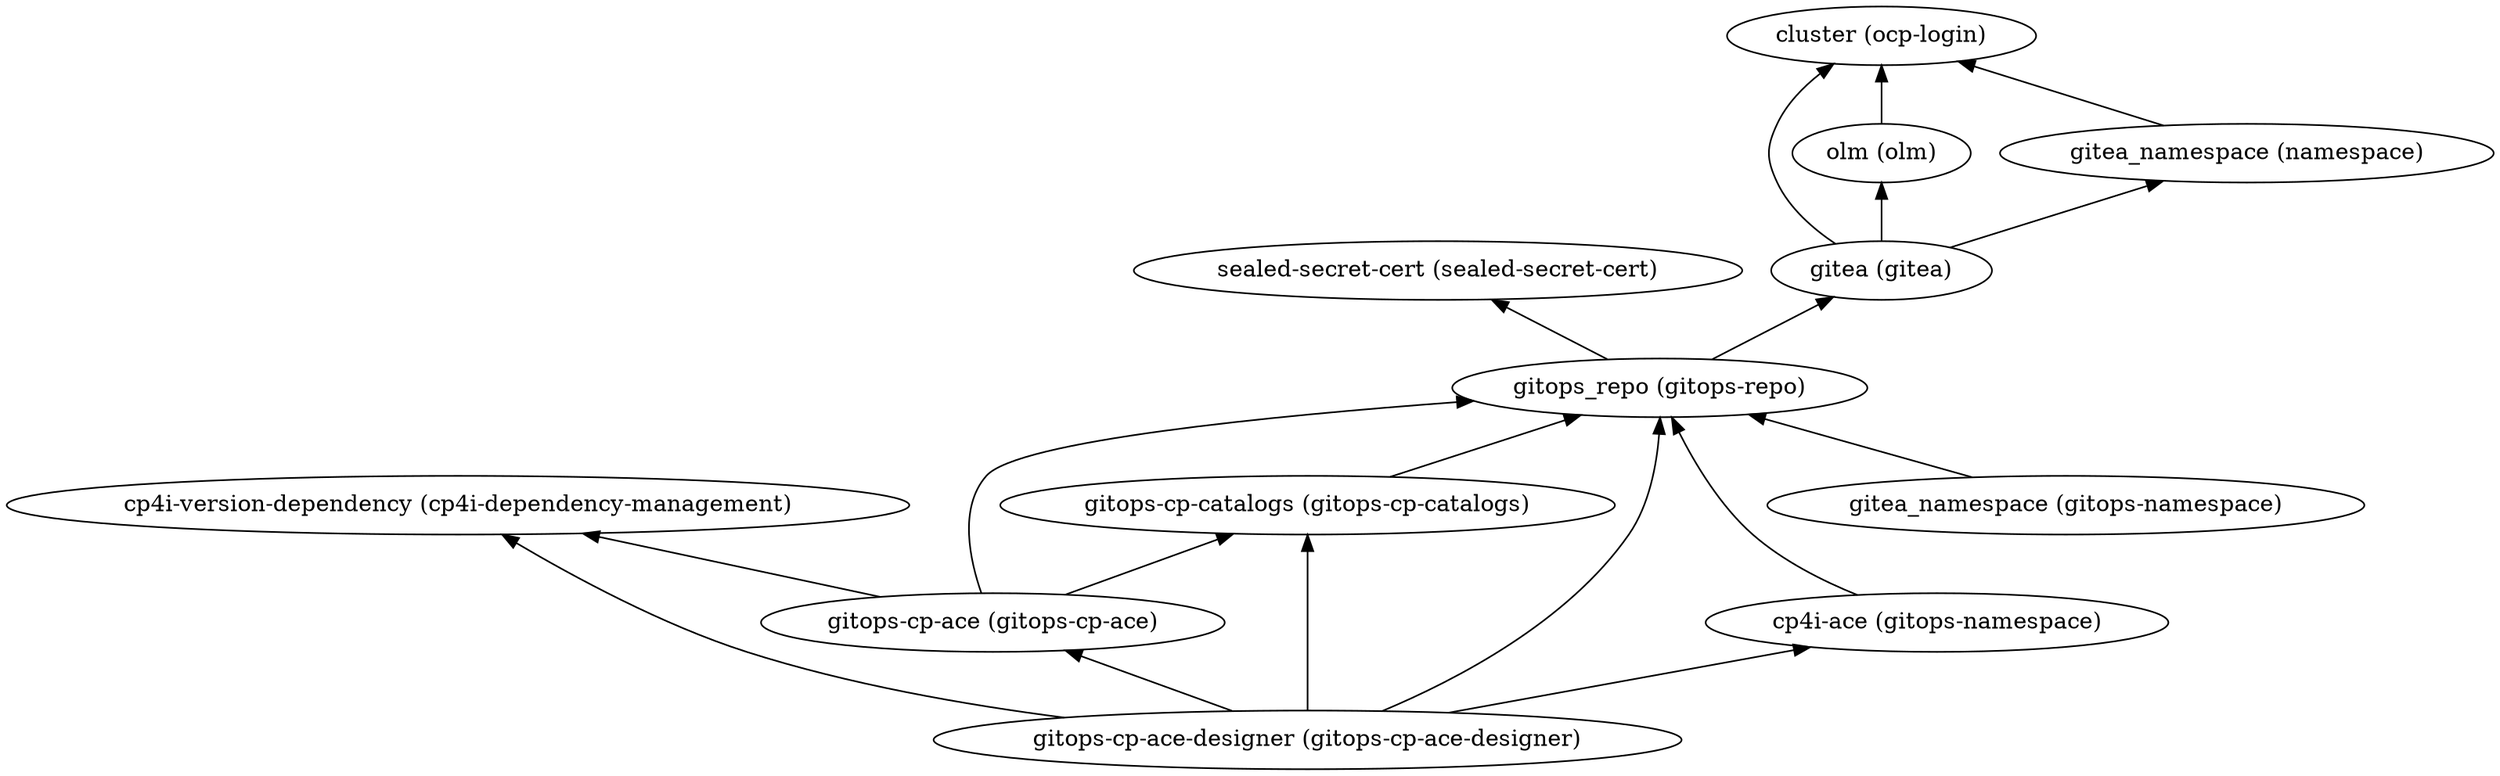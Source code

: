 digraph {
    rankdir="BT"
    "cp4i-version-dependency (cp4i-dependency-management)"
"gitops-cp-ace (gitops-cp-ace)" -> "gitops_repo (gitops-repo)"
"gitops-cp-ace (gitops-cp-ace)" -> "gitops-cp-catalogs (gitops-cp-catalogs)"
"gitops-cp-ace (gitops-cp-ace)" -> "cp4i-version-dependency (cp4i-dependency-management)"
"gitops-cp-ace (gitops-cp-ace)"
"gitops_repo (gitops-repo)" -> "sealed-secret-cert (sealed-secret-cert)"
"gitops_repo (gitops-repo)" -> "gitea (gitea)"
"gitops_repo (gitops-repo)"
"sealed-secret-cert (sealed-secret-cert)"
"gitea (gitea)" -> "cluster (ocp-login)"
"gitea (gitea)" -> "olm (olm)"
"gitea (gitea)" -> "gitea_namespace (namespace)"
"gitea (gitea)"
"cluster (ocp-login)"
"olm (olm)" -> "cluster (ocp-login)"
"olm (olm)"
"gitea_namespace (namespace)" -> "cluster (ocp-login)"
"gitea_namespace (namespace)"
"gitops-cp-catalogs (gitops-cp-catalogs)" -> "gitops_repo (gitops-repo)"
"gitops-cp-catalogs (gitops-cp-catalogs)"
"gitops-cp-ace-designer (gitops-cp-ace-designer)" -> "gitops_repo (gitops-repo)"
"gitops-cp-ace-designer (gitops-cp-ace-designer)" -> "cp4i-ace (gitops-namespace)"
"gitops-cp-ace-designer (gitops-cp-ace-designer)" -> "gitops-cp-catalogs (gitops-cp-catalogs)"
"gitops-cp-ace-designer (gitops-cp-ace-designer)" -> "cp4i-version-dependency (cp4i-dependency-management)"
"gitops-cp-ace-designer (gitops-cp-ace-designer)" -> "gitops-cp-ace (gitops-cp-ace)"
"gitops-cp-ace-designer (gitops-cp-ace-designer)"
"cp4i-ace (gitops-namespace)" -> "gitops_repo (gitops-repo)"
"cp4i-ace (gitops-namespace)"
"gitea_namespace (gitops-namespace)" -> "gitops_repo (gitops-repo)"
"gitea_namespace (gitops-namespace)"
  }